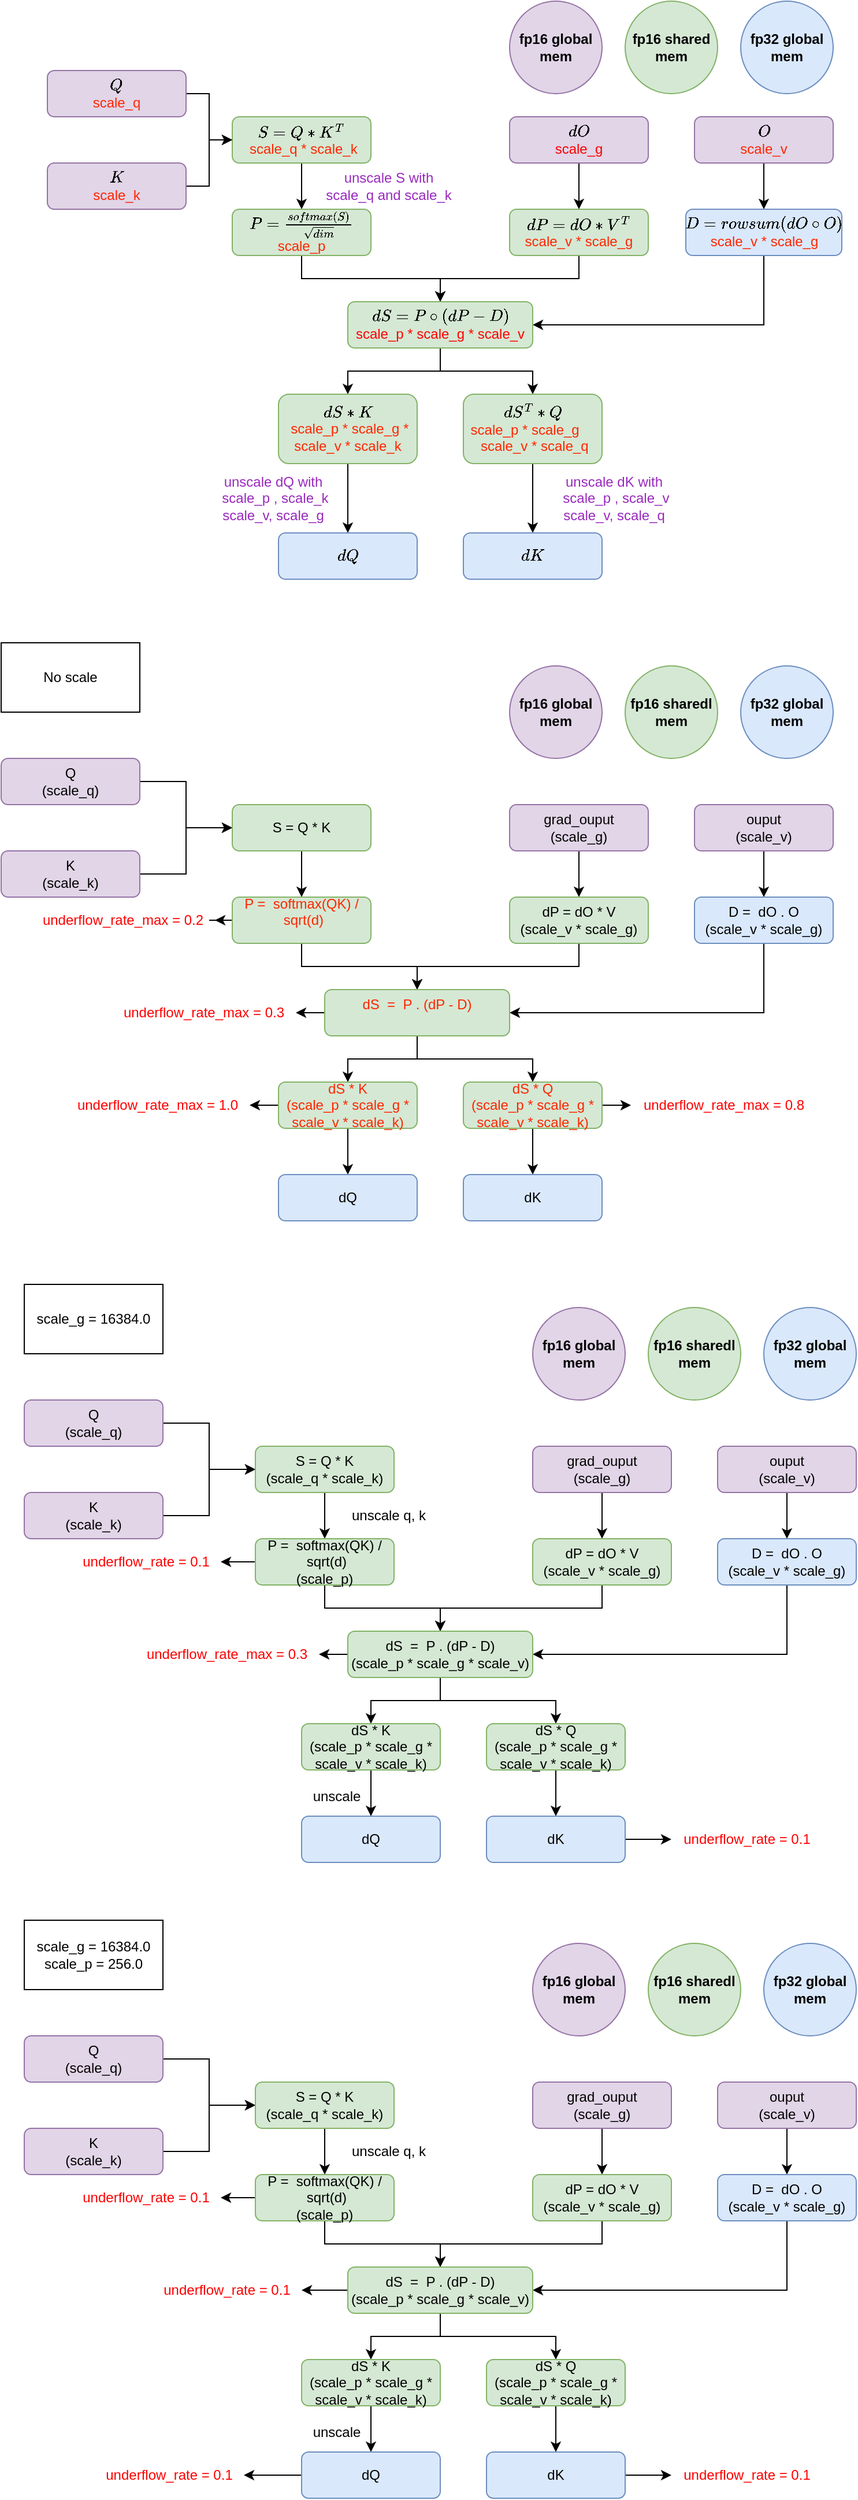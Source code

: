 <mxfile version="21.6.2" type="github">
  <diagram name="第 1 页" id="PJef4nOZp_Pi-idaibnx">
    <mxGraphModel dx="1242" dy="1996" grid="1" gridSize="10" guides="1" tooltips="1" connect="1" arrows="1" fold="1" page="1" pageScale="1" pageWidth="827" pageHeight="1169" math="1" shadow="0">
      <root>
        <mxCell id="0" />
        <mxCell id="1" parent="0" />
        <mxCell id="UhCvBVR4pF60mXPPfr7d-82" style="edgeStyle=orthogonalEdgeStyle;rounded=0;orthogonalLoop=1;jettySize=auto;html=1;exitX=1;exitY=0.5;exitDx=0;exitDy=0;entryX=0;entryY=0.5;entryDx=0;entryDy=0;" parent="1" source="UhCvBVR4pF60mXPPfr7d-83" target="UhCvBVR4pF60mXPPfr7d-87" edge="1">
          <mxGeometry relative="1" as="geometry" />
        </mxCell>
        <mxCell id="UhCvBVR4pF60mXPPfr7d-83" value="Q&lt;br&gt;(scale_q)" style="rounded=1;whiteSpace=wrap;html=1;fillColor=#e1d5e7;strokeColor=#9673a6;" parent="1" vertex="1">
          <mxGeometry x="40" y="990" width="120" height="40" as="geometry" />
        </mxCell>
        <mxCell id="UhCvBVR4pF60mXPPfr7d-84" style="edgeStyle=orthogonalEdgeStyle;rounded=0;orthogonalLoop=1;jettySize=auto;html=1;entryX=0;entryY=0.5;entryDx=0;entryDy=0;" parent="1" source="UhCvBVR4pF60mXPPfr7d-85" target="UhCvBVR4pF60mXPPfr7d-87" edge="1">
          <mxGeometry relative="1" as="geometry" />
        </mxCell>
        <mxCell id="UhCvBVR4pF60mXPPfr7d-85" value="K&lt;br&gt;(scale_k)" style="rounded=1;whiteSpace=wrap;html=1;fillColor=#e1d5e7;strokeColor=#9673a6;" parent="1" vertex="1">
          <mxGeometry x="40" y="1070" width="120" height="40" as="geometry" />
        </mxCell>
        <mxCell id="UhCvBVR4pF60mXPPfr7d-86" value="" style="edgeStyle=orthogonalEdgeStyle;rounded=0;orthogonalLoop=1;jettySize=auto;html=1;" parent="1" source="UhCvBVR4pF60mXPPfr7d-87" target="UhCvBVR4pF60mXPPfr7d-89" edge="1">
          <mxGeometry relative="1" as="geometry" />
        </mxCell>
        <mxCell id="UhCvBVR4pF60mXPPfr7d-87" value="S = Q * K&lt;br&gt;(scale_q * scale_k)" style="rounded=1;whiteSpace=wrap;html=1;fillColor=#d5e8d4;strokeColor=#82b366;" parent="1" vertex="1">
          <mxGeometry x="240" y="1030" width="120" height="40" as="geometry" />
        </mxCell>
        <mxCell id="UhCvBVR4pF60mXPPfr7d-88" style="edgeStyle=orthogonalEdgeStyle;rounded=0;orthogonalLoop=1;jettySize=auto;html=1;exitX=0.5;exitY=1;exitDx=0;exitDy=0;entryX=0.5;entryY=0;entryDx=0;entryDy=0;" parent="1" source="UhCvBVR4pF60mXPPfr7d-89" target="UhCvBVR4pF60mXPPfr7d-100" edge="1">
          <mxGeometry relative="1" as="geometry" />
        </mxCell>
        <mxCell id="UhCvBVR4pF60mXPPfr7d-127" value="" style="edgeStyle=orthogonalEdgeStyle;rounded=0;orthogonalLoop=1;jettySize=auto;html=1;" parent="1" source="UhCvBVR4pF60mXPPfr7d-89" target="UhCvBVR4pF60mXPPfr7d-124" edge="1">
          <mxGeometry relative="1" as="geometry" />
        </mxCell>
        <mxCell id="UhCvBVR4pF60mXPPfr7d-89" value="P = &amp;nbsp;softmax(QK) / &amp;nbsp;sqrt(d)&lt;br&gt;(scale_p)" style="rounded=1;whiteSpace=wrap;html=1;fillColor=#d5e8d4;strokeColor=#82b366;" parent="1" vertex="1">
          <mxGeometry x="240" y="1110" width="120" height="40" as="geometry" />
        </mxCell>
        <mxCell id="UhCvBVR4pF60mXPPfr7d-90" value="" style="edgeStyle=orthogonalEdgeStyle;rounded=0;orthogonalLoop=1;jettySize=auto;html=1;" parent="1" source="UhCvBVR4pF60mXPPfr7d-91" target="UhCvBVR4pF60mXPPfr7d-97" edge="1">
          <mxGeometry relative="1" as="geometry" />
        </mxCell>
        <mxCell id="UhCvBVR4pF60mXPPfr7d-91" value="grad_ouput&lt;br&gt;(scale_g)" style="rounded=1;whiteSpace=wrap;html=1;fillColor=#e1d5e7;strokeColor=#9673a6;" parent="1" vertex="1">
          <mxGeometry x="480" y="1030" width="120" height="40" as="geometry" />
        </mxCell>
        <mxCell id="UhCvBVR4pF60mXPPfr7d-92" value="" style="edgeStyle=orthogonalEdgeStyle;rounded=0;orthogonalLoop=1;jettySize=auto;html=1;" parent="1" source="UhCvBVR4pF60mXPPfr7d-93" target="UhCvBVR4pF60mXPPfr7d-95" edge="1">
          <mxGeometry relative="1" as="geometry" />
        </mxCell>
        <mxCell id="UhCvBVR4pF60mXPPfr7d-93" value="ouput&lt;br&gt;(scale_v)" style="rounded=1;whiteSpace=wrap;html=1;fillColor=#e1d5e7;strokeColor=#9673a6;" parent="1" vertex="1">
          <mxGeometry x="640" y="1030" width="120" height="40" as="geometry" />
        </mxCell>
        <mxCell id="UhCvBVR4pF60mXPPfr7d-94" style="edgeStyle=orthogonalEdgeStyle;rounded=0;orthogonalLoop=1;jettySize=auto;html=1;exitX=0.5;exitY=1;exitDx=0;exitDy=0;entryX=1;entryY=0.5;entryDx=0;entryDy=0;" parent="1" source="UhCvBVR4pF60mXPPfr7d-95" target="UhCvBVR4pF60mXPPfr7d-100" edge="1">
          <mxGeometry relative="1" as="geometry" />
        </mxCell>
        <mxCell id="UhCvBVR4pF60mXPPfr7d-95" value="D = &amp;nbsp;dO . O&lt;br&gt;(scale_v * scale_g)" style="rounded=1;whiteSpace=wrap;html=1;fillColor=#dae8fc;strokeColor=#6c8ebf;" parent="1" vertex="1">
          <mxGeometry x="640" y="1110" width="120" height="40" as="geometry" />
        </mxCell>
        <mxCell id="UhCvBVR4pF60mXPPfr7d-96" style="edgeStyle=orthogonalEdgeStyle;rounded=0;orthogonalLoop=1;jettySize=auto;html=1;exitX=0.5;exitY=1;exitDx=0;exitDy=0;entryX=0.5;entryY=0;entryDx=0;entryDy=0;" parent="1" source="UhCvBVR4pF60mXPPfr7d-97" target="UhCvBVR4pF60mXPPfr7d-100" edge="1">
          <mxGeometry relative="1" as="geometry" />
        </mxCell>
        <mxCell id="UhCvBVR4pF60mXPPfr7d-97" value="dP = dO * V&lt;br&gt;(scale_v * scale_g)" style="rounded=1;whiteSpace=wrap;html=1;fillColor=#d5e8d4;strokeColor=#82b366;" parent="1" vertex="1">
          <mxGeometry x="480" y="1110" width="120" height="40" as="geometry" />
        </mxCell>
        <mxCell id="UhCvBVR4pF60mXPPfr7d-98" value="" style="edgeStyle=orthogonalEdgeStyle;rounded=0;orthogonalLoop=1;jettySize=auto;html=1;" parent="1" source="UhCvBVR4pF60mXPPfr7d-100" target="UhCvBVR4pF60mXPPfr7d-102" edge="1">
          <mxGeometry relative="1" as="geometry" />
        </mxCell>
        <mxCell id="UhCvBVR4pF60mXPPfr7d-99" style="edgeStyle=orthogonalEdgeStyle;rounded=0;orthogonalLoop=1;jettySize=auto;html=1;exitX=0.5;exitY=1;exitDx=0;exitDy=0;entryX=0.5;entryY=0;entryDx=0;entryDy=0;" parent="1" source="UhCvBVR4pF60mXPPfr7d-100" target="UhCvBVR4pF60mXPPfr7d-104" edge="1">
          <mxGeometry relative="1" as="geometry" />
        </mxCell>
        <mxCell id="UhCvBVR4pF60mXPPfr7d-123" value="" style="edgeStyle=orthogonalEdgeStyle;rounded=0;orthogonalLoop=1;jettySize=auto;html=1;" parent="1" source="UhCvBVR4pF60mXPPfr7d-100" target="UhCvBVR4pF60mXPPfr7d-122" edge="1">
          <mxGeometry relative="1" as="geometry" />
        </mxCell>
        <mxCell id="UhCvBVR4pF60mXPPfr7d-100" value="dS &amp;nbsp;= &amp;nbsp;P . (dP - D)&lt;br&gt;(scale_p * scale_g * scale_v)" style="rounded=1;whiteSpace=wrap;html=1;fillColor=#d5e8d4;strokeColor=#82b366;" parent="1" vertex="1">
          <mxGeometry x="320" y="1190" width="160" height="40" as="geometry" />
        </mxCell>
        <mxCell id="UhCvBVR4pF60mXPPfr7d-101" value="" style="edgeStyle=orthogonalEdgeStyle;rounded=0;orthogonalLoop=1;jettySize=auto;html=1;" parent="1" source="UhCvBVR4pF60mXPPfr7d-102" target="UhCvBVR4pF60mXPPfr7d-106" edge="1">
          <mxGeometry relative="1" as="geometry" />
        </mxCell>
        <mxCell id="UhCvBVR4pF60mXPPfr7d-102" value="dS * K&lt;br&gt;(scale_p * scale_g * scale_v * scale_k)" style="whiteSpace=wrap;html=1;fillColor=#d5e8d4;strokeColor=#82b366;rounded=1;" parent="1" vertex="1">
          <mxGeometry x="280" y="1270" width="120" height="40" as="geometry" />
        </mxCell>
        <mxCell id="UhCvBVR4pF60mXPPfr7d-103" value="" style="edgeStyle=orthogonalEdgeStyle;rounded=0;orthogonalLoop=1;jettySize=auto;html=1;" parent="1" source="UhCvBVR4pF60mXPPfr7d-104" target="UhCvBVR4pF60mXPPfr7d-105" edge="1">
          <mxGeometry relative="1" as="geometry" />
        </mxCell>
        <mxCell id="UhCvBVR4pF60mXPPfr7d-104" value="dS * Q&lt;br&gt;(scale_p * scale_g * scale_v * scale_k)" style="whiteSpace=wrap;html=1;fillColor=#d5e8d4;strokeColor=#82b366;rounded=1;" parent="1" vertex="1">
          <mxGeometry x="440" y="1270" width="120" height="40" as="geometry" />
        </mxCell>
        <mxCell id="UhCvBVR4pF60mXPPfr7d-121" value="" style="edgeStyle=orthogonalEdgeStyle;rounded=0;orthogonalLoop=1;jettySize=auto;html=1;" parent="1" source="UhCvBVR4pF60mXPPfr7d-105" target="UhCvBVR4pF60mXPPfr7d-117" edge="1">
          <mxGeometry relative="1" as="geometry" />
        </mxCell>
        <mxCell id="UhCvBVR4pF60mXPPfr7d-105" value="dK" style="whiteSpace=wrap;html=1;fillColor=#dae8fc;strokeColor=#6c8ebf;rounded=1;" parent="1" vertex="1">
          <mxGeometry x="440" y="1350" width="120" height="40" as="geometry" />
        </mxCell>
        <mxCell id="UhCvBVR4pF60mXPPfr7d-106" value="dQ" style="whiteSpace=wrap;html=1;fillColor=#dae8fc;strokeColor=#6c8ebf;rounded=1;" parent="1" vertex="1">
          <mxGeometry x="280" y="1350" width="120" height="40" as="geometry" />
        </mxCell>
        <mxCell id="UhCvBVR4pF60mXPPfr7d-108" value="unscale" style="text;html=1;align=center;verticalAlign=middle;resizable=0;points=[];autosize=1;strokeColor=none;fillColor=none;" parent="1" vertex="1">
          <mxGeometry x="280" y="1318" width="60" height="30" as="geometry" />
        </mxCell>
        <mxCell id="UhCvBVR4pF60mXPPfr7d-109" value="unscale q, k" style="text;html=1;align=center;verticalAlign=middle;resizable=0;points=[];autosize=1;strokeColor=none;fillColor=none;" parent="1" vertex="1">
          <mxGeometry x="310" y="1075" width="90" height="30" as="geometry" />
        </mxCell>
        <mxCell id="UhCvBVR4pF60mXPPfr7d-110" value="&lt;b style=&quot;border-color: var(--border-color);&quot;&gt;fp16 global mem&lt;/b&gt;" style="ellipse;whiteSpace=wrap;html=1;aspect=fixed;fillColor=#e1d5e7;strokeColor=#9673a6;" parent="1" vertex="1">
          <mxGeometry x="480" y="910" width="80" height="80" as="geometry" />
        </mxCell>
        <mxCell id="UhCvBVR4pF60mXPPfr7d-111" value="&lt;b style=&quot;border-color: var(--border-color);&quot;&gt;fp16 sharedl mem&lt;/b&gt;" style="ellipse;whiteSpace=wrap;html=1;aspect=fixed;fillColor=#d5e8d4;strokeColor=#82b366;" parent="1" vertex="1">
          <mxGeometry x="580" y="910" width="80" height="80" as="geometry" />
        </mxCell>
        <mxCell id="UhCvBVR4pF60mXPPfr7d-112" value="&lt;b style=&quot;border-color: var(--border-color);&quot;&gt;fp32 global mem&lt;/b&gt;" style="ellipse;whiteSpace=wrap;html=1;aspect=fixed;fillColor=#dae8fc;strokeColor=#6c8ebf;" parent="1" vertex="1">
          <mxGeometry x="680" y="910" width="80" height="80" as="geometry" />
        </mxCell>
        <mxCell id="UhCvBVR4pF60mXPPfr7d-114" value="scale_g = 16384.0" style="rounded=0;whiteSpace=wrap;html=1;" parent="1" vertex="1">
          <mxGeometry x="40" y="890" width="120" height="60" as="geometry" />
        </mxCell>
        <mxCell id="UhCvBVR4pF60mXPPfr7d-117" value="&lt;font color=&quot;#ff0000&quot;&gt;underflow_rate = 0.1&lt;/font&gt;" style="text;html=1;align=center;verticalAlign=middle;resizable=0;points=[];autosize=1;strokeColor=none;fillColor=none;" parent="1" vertex="1">
          <mxGeometry x="600" y="1355" width="130" height="30" as="geometry" />
        </mxCell>
        <mxCell id="UhCvBVR4pF60mXPPfr7d-122" value="&lt;font color=&quot;#ff0000&quot;&gt;underflow_rate_max = 0.3&lt;/font&gt;" style="text;html=1;align=center;verticalAlign=middle;resizable=0;points=[];autosize=1;strokeColor=none;fillColor=none;" parent="1" vertex="1">
          <mxGeometry x="135" y="1195" width="160" height="30" as="geometry" />
        </mxCell>
        <mxCell id="UhCvBVR4pF60mXPPfr7d-124" value="&lt;font color=&quot;#ff0000&quot;&gt;underflow_rate = 0.1&lt;/font&gt;" style="text;html=1;align=center;verticalAlign=middle;resizable=0;points=[];autosize=1;strokeColor=none;fillColor=none;" parent="1" vertex="1">
          <mxGeometry x="80" y="1115" width="130" height="30" as="geometry" />
        </mxCell>
        <mxCell id="UhCvBVR4pF60mXPPfr7d-128" style="edgeStyle=orthogonalEdgeStyle;rounded=0;orthogonalLoop=1;jettySize=auto;html=1;exitX=1;exitY=0.5;exitDx=0;exitDy=0;entryX=0;entryY=0.5;entryDx=0;entryDy=0;" parent="1" source="UhCvBVR4pF60mXPPfr7d-129" target="UhCvBVR4pF60mXPPfr7d-133" edge="1">
          <mxGeometry relative="1" as="geometry" />
        </mxCell>
        <mxCell id="UhCvBVR4pF60mXPPfr7d-129" value="Q&lt;br&gt;(scale_q)" style="rounded=1;whiteSpace=wrap;html=1;fillColor=#e1d5e7;strokeColor=#9673a6;" parent="1" vertex="1">
          <mxGeometry x="20" y="435" width="120" height="40" as="geometry" />
        </mxCell>
        <mxCell id="UhCvBVR4pF60mXPPfr7d-130" style="edgeStyle=orthogonalEdgeStyle;rounded=0;orthogonalLoop=1;jettySize=auto;html=1;entryX=0;entryY=0.5;entryDx=0;entryDy=0;" parent="1" source="UhCvBVR4pF60mXPPfr7d-131" target="UhCvBVR4pF60mXPPfr7d-133" edge="1">
          <mxGeometry relative="1" as="geometry" />
        </mxCell>
        <mxCell id="UhCvBVR4pF60mXPPfr7d-131" value="K&lt;br&gt;(scale_k)" style="rounded=1;whiteSpace=wrap;html=1;fillColor=#e1d5e7;strokeColor=#9673a6;" parent="1" vertex="1">
          <mxGeometry x="20" y="515" width="120" height="40" as="geometry" />
        </mxCell>
        <mxCell id="UhCvBVR4pF60mXPPfr7d-132" value="" style="edgeStyle=orthogonalEdgeStyle;rounded=0;orthogonalLoop=1;jettySize=auto;html=1;" parent="1" source="UhCvBVR4pF60mXPPfr7d-133" target="UhCvBVR4pF60mXPPfr7d-136" edge="1">
          <mxGeometry relative="1" as="geometry" />
        </mxCell>
        <mxCell id="UhCvBVR4pF60mXPPfr7d-133" value="S = Q * K&lt;br&gt;" style="rounded=1;whiteSpace=wrap;html=1;fillColor=#d5e8d4;strokeColor=#82b366;" parent="1" vertex="1">
          <mxGeometry x="220" y="475" width="120" height="40" as="geometry" />
        </mxCell>
        <mxCell id="UhCvBVR4pF60mXPPfr7d-134" style="edgeStyle=orthogonalEdgeStyle;rounded=0;orthogonalLoop=1;jettySize=auto;html=1;exitX=0.5;exitY=1;exitDx=0;exitDy=0;entryX=0.5;entryY=0;entryDx=0;entryDy=0;" parent="1" source="UhCvBVR4pF60mXPPfr7d-136" target="UhCvBVR4pF60mXPPfr7d-148" edge="1">
          <mxGeometry relative="1" as="geometry" />
        </mxCell>
        <mxCell id="UhCvBVR4pF60mXPPfr7d-135" value="" style="edgeStyle=orthogonalEdgeStyle;rounded=0;orthogonalLoop=1;jettySize=auto;html=1;" parent="1" source="UhCvBVR4pF60mXPPfr7d-136" target="UhCvBVR4pF60mXPPfr7d-166" edge="1">
          <mxGeometry relative="1" as="geometry" />
        </mxCell>
        <mxCell id="UhCvBVR4pF60mXPPfr7d-136" value="&lt;font color=&quot;#ff2600&quot;&gt;P = &amp;nbsp;softmax(QK) / &amp;nbsp;sqrt(d)&lt;br&gt;&lt;br&gt;&lt;/font&gt;" style="rounded=1;whiteSpace=wrap;html=1;fillColor=#d5e8d4;strokeColor=#82b366;" parent="1" vertex="1">
          <mxGeometry x="220" y="555" width="120" height="40" as="geometry" />
        </mxCell>
        <mxCell id="UhCvBVR4pF60mXPPfr7d-137" value="" style="edgeStyle=orthogonalEdgeStyle;rounded=0;orthogonalLoop=1;jettySize=auto;html=1;" parent="1" source="UhCvBVR4pF60mXPPfr7d-138" target="UhCvBVR4pF60mXPPfr7d-144" edge="1">
          <mxGeometry relative="1" as="geometry" />
        </mxCell>
        <mxCell id="UhCvBVR4pF60mXPPfr7d-138" value="grad_ouput&lt;br&gt;(scale_g)" style="rounded=1;whiteSpace=wrap;html=1;fillColor=#e1d5e7;strokeColor=#9673a6;" parent="1" vertex="1">
          <mxGeometry x="460" y="475" width="120" height="40" as="geometry" />
        </mxCell>
        <mxCell id="UhCvBVR4pF60mXPPfr7d-139" value="" style="edgeStyle=orthogonalEdgeStyle;rounded=0;orthogonalLoop=1;jettySize=auto;html=1;" parent="1" source="UhCvBVR4pF60mXPPfr7d-140" target="UhCvBVR4pF60mXPPfr7d-142" edge="1">
          <mxGeometry relative="1" as="geometry" />
        </mxCell>
        <mxCell id="UhCvBVR4pF60mXPPfr7d-140" value="ouput&lt;br&gt;(scale_v)" style="rounded=1;whiteSpace=wrap;html=1;fillColor=#e1d5e7;strokeColor=#9673a6;" parent="1" vertex="1">
          <mxGeometry x="620" y="475" width="120" height="40" as="geometry" />
        </mxCell>
        <mxCell id="UhCvBVR4pF60mXPPfr7d-141" style="edgeStyle=orthogonalEdgeStyle;rounded=0;orthogonalLoop=1;jettySize=auto;html=1;exitX=0.5;exitY=1;exitDx=0;exitDy=0;entryX=1;entryY=0.5;entryDx=0;entryDy=0;" parent="1" source="UhCvBVR4pF60mXPPfr7d-142" target="UhCvBVR4pF60mXPPfr7d-148" edge="1">
          <mxGeometry relative="1" as="geometry" />
        </mxCell>
        <mxCell id="UhCvBVR4pF60mXPPfr7d-142" value="D = &amp;nbsp;dO . O&lt;br&gt;(scale_v * scale_g)" style="rounded=1;whiteSpace=wrap;html=1;fillColor=#dae8fc;strokeColor=#6c8ebf;" parent="1" vertex="1">
          <mxGeometry x="620" y="555" width="120" height="40" as="geometry" />
        </mxCell>
        <mxCell id="UhCvBVR4pF60mXPPfr7d-143" style="edgeStyle=orthogonalEdgeStyle;rounded=0;orthogonalLoop=1;jettySize=auto;html=1;exitX=0.5;exitY=1;exitDx=0;exitDy=0;entryX=0.5;entryY=0;entryDx=0;entryDy=0;" parent="1" source="UhCvBVR4pF60mXPPfr7d-144" target="UhCvBVR4pF60mXPPfr7d-148" edge="1">
          <mxGeometry relative="1" as="geometry" />
        </mxCell>
        <mxCell id="UhCvBVR4pF60mXPPfr7d-144" value="dP = dO * V&lt;br&gt;(scale_v * scale_g)" style="rounded=1;whiteSpace=wrap;html=1;fillColor=#d5e8d4;strokeColor=#82b366;" parent="1" vertex="1">
          <mxGeometry x="460" y="555" width="120" height="40" as="geometry" />
        </mxCell>
        <mxCell id="UhCvBVR4pF60mXPPfr7d-145" value="" style="edgeStyle=orthogonalEdgeStyle;rounded=0;orthogonalLoop=1;jettySize=auto;html=1;" parent="1" source="UhCvBVR4pF60mXPPfr7d-148" target="UhCvBVR4pF60mXPPfr7d-150" edge="1">
          <mxGeometry relative="1" as="geometry" />
        </mxCell>
        <mxCell id="UhCvBVR4pF60mXPPfr7d-146" style="edgeStyle=orthogonalEdgeStyle;rounded=0;orthogonalLoop=1;jettySize=auto;html=1;exitX=0.5;exitY=1;exitDx=0;exitDy=0;entryX=0.5;entryY=0;entryDx=0;entryDy=0;" parent="1" source="UhCvBVR4pF60mXPPfr7d-148" target="UhCvBVR4pF60mXPPfr7d-152" edge="1">
          <mxGeometry relative="1" as="geometry" />
        </mxCell>
        <mxCell id="UhCvBVR4pF60mXPPfr7d-147" value="" style="edgeStyle=orthogonalEdgeStyle;rounded=0;orthogonalLoop=1;jettySize=auto;html=1;" parent="1" source="UhCvBVR4pF60mXPPfr7d-148" target="UhCvBVR4pF60mXPPfr7d-165" edge="1">
          <mxGeometry relative="1" as="geometry" />
        </mxCell>
        <mxCell id="UhCvBVR4pF60mXPPfr7d-148" value="&lt;font color=&quot;#ff2600&quot;&gt;dS &amp;nbsp;= &amp;nbsp;P . (dP - D)&lt;br&gt;&lt;br&gt;&lt;/font&gt;" style="rounded=1;whiteSpace=wrap;html=1;fillColor=#d5e8d4;strokeColor=#82b366;" parent="1" vertex="1">
          <mxGeometry x="300" y="635" width="160" height="40" as="geometry" />
        </mxCell>
        <mxCell id="UhCvBVR4pF60mXPPfr7d-149" value="" style="edgeStyle=orthogonalEdgeStyle;rounded=0;orthogonalLoop=1;jettySize=auto;html=1;" parent="1" source="UhCvBVR4pF60mXPPfr7d-150" target="UhCvBVR4pF60mXPPfr7d-156" edge="1">
          <mxGeometry relative="1" as="geometry" />
        </mxCell>
        <mxCell id="nijdBSbny1stzXZ2TAKx-41" value="" style="edgeStyle=orthogonalEdgeStyle;rounded=0;orthogonalLoop=1;jettySize=auto;html=1;" edge="1" parent="1" source="UhCvBVR4pF60mXPPfr7d-150" target="UhCvBVR4pF60mXPPfr7d-164">
          <mxGeometry relative="1" as="geometry" />
        </mxCell>
        <mxCell id="UhCvBVR4pF60mXPPfr7d-150" value="&lt;font color=&quot;#ff2600&quot;&gt;dS * K&lt;br&gt;(scale_p * scale_g * scale_v * scale_k)&lt;/font&gt;" style="whiteSpace=wrap;html=1;fillColor=#d5e8d4;strokeColor=#82b366;rounded=1;" parent="1" vertex="1">
          <mxGeometry x="260" y="715" width="120" height="40" as="geometry" />
        </mxCell>
        <mxCell id="UhCvBVR4pF60mXPPfr7d-151" value="" style="edgeStyle=orthogonalEdgeStyle;rounded=0;orthogonalLoop=1;jettySize=auto;html=1;" parent="1" source="UhCvBVR4pF60mXPPfr7d-152" target="UhCvBVR4pF60mXPPfr7d-154" edge="1">
          <mxGeometry relative="1" as="geometry" />
        </mxCell>
        <mxCell id="nijdBSbny1stzXZ2TAKx-40" value="" style="edgeStyle=orthogonalEdgeStyle;rounded=0;orthogonalLoop=1;jettySize=auto;html=1;" edge="1" parent="1" source="UhCvBVR4pF60mXPPfr7d-152" target="UhCvBVR4pF60mXPPfr7d-163">
          <mxGeometry relative="1" as="geometry" />
        </mxCell>
        <mxCell id="UhCvBVR4pF60mXPPfr7d-152" value="&lt;font color=&quot;#ff2600&quot;&gt;dS * Q&lt;br&gt;(scale_p * scale_g * scale_v * scale_k)&lt;/font&gt;" style="whiteSpace=wrap;html=1;fillColor=#d5e8d4;strokeColor=#82b366;rounded=1;" parent="1" vertex="1">
          <mxGeometry x="420" y="715" width="120" height="40" as="geometry" />
        </mxCell>
        <mxCell id="UhCvBVR4pF60mXPPfr7d-154" value="dK" style="whiteSpace=wrap;html=1;fillColor=#dae8fc;strokeColor=#6c8ebf;rounded=1;" parent="1" vertex="1">
          <mxGeometry x="420" y="795" width="120" height="40" as="geometry" />
        </mxCell>
        <mxCell id="UhCvBVR4pF60mXPPfr7d-156" value="dQ" style="whiteSpace=wrap;html=1;fillColor=#dae8fc;strokeColor=#6c8ebf;rounded=1;" parent="1" vertex="1">
          <mxGeometry x="260" y="795" width="120" height="40" as="geometry" />
        </mxCell>
        <mxCell id="UhCvBVR4pF60mXPPfr7d-159" value="&lt;b style=&quot;border-color: var(--border-color);&quot;&gt;fp16 global mem&lt;/b&gt;" style="ellipse;whiteSpace=wrap;html=1;aspect=fixed;fillColor=#e1d5e7;strokeColor=#9673a6;" parent="1" vertex="1">
          <mxGeometry x="460" y="355" width="80" height="80" as="geometry" />
        </mxCell>
        <mxCell id="UhCvBVR4pF60mXPPfr7d-160" value="&lt;b style=&quot;border-color: var(--border-color);&quot;&gt;fp16 sharedl mem&lt;/b&gt;" style="ellipse;whiteSpace=wrap;html=1;aspect=fixed;fillColor=#d5e8d4;strokeColor=#82b366;" parent="1" vertex="1">
          <mxGeometry x="560" y="355" width="80" height="80" as="geometry" />
        </mxCell>
        <mxCell id="UhCvBVR4pF60mXPPfr7d-161" value="&lt;b style=&quot;border-color: var(--border-color);&quot;&gt;fp32 global mem&lt;/b&gt;" style="ellipse;whiteSpace=wrap;html=1;aspect=fixed;fillColor=#dae8fc;strokeColor=#6c8ebf;" parent="1" vertex="1">
          <mxGeometry x="660" y="355" width="80" height="80" as="geometry" />
        </mxCell>
        <mxCell id="UhCvBVR4pF60mXPPfr7d-162" value="No scale" style="rounded=0;whiteSpace=wrap;html=1;" parent="1" vertex="1">
          <mxGeometry x="20" y="335" width="120" height="60" as="geometry" />
        </mxCell>
        <mxCell id="UhCvBVR4pF60mXPPfr7d-163" value="&lt;font color=&quot;#ff0000&quot;&gt;underflow_rate_max = 0.8&lt;/font&gt;" style="text;html=1;align=center;verticalAlign=middle;resizable=0;points=[];autosize=1;strokeColor=none;fillColor=none;" parent="1" vertex="1">
          <mxGeometry x="565" y="720" width="160" height="30" as="geometry" />
        </mxCell>
        <mxCell id="UhCvBVR4pF60mXPPfr7d-164" value="&lt;font color=&quot;#ff0000&quot;&gt;underflow_rate_max = 1.0&lt;/font&gt;" style="text;html=1;align=center;verticalAlign=middle;resizable=0;points=[];autosize=1;strokeColor=none;fillColor=none;" parent="1" vertex="1">
          <mxGeometry x="75" y="720" width="160" height="30" as="geometry" />
        </mxCell>
        <mxCell id="UhCvBVR4pF60mXPPfr7d-165" value="&lt;font color=&quot;#ff0000&quot;&gt;underflow_rate_max = 0.3&lt;/font&gt;" style="text;html=1;align=center;verticalAlign=middle;resizable=0;points=[];autosize=1;strokeColor=none;fillColor=none;" parent="1" vertex="1">
          <mxGeometry x="115" y="640" width="160" height="30" as="geometry" />
        </mxCell>
        <mxCell id="UhCvBVR4pF60mXPPfr7d-166" value="&lt;font color=&quot;#ff0000&quot;&gt;underflow_rate_max = 0.2&lt;/font&gt;" style="text;html=1;align=center;verticalAlign=middle;resizable=0;points=[];autosize=1;strokeColor=none;fillColor=none;" parent="1" vertex="1">
          <mxGeometry x="45" y="560" width="160" height="30" as="geometry" />
        </mxCell>
        <mxCell id="Jtv76Chgc0MOjvgi08DV-8" value="" style="edgeStyle=orthogonalEdgeStyle;rounded=0;orthogonalLoop=1;jettySize=auto;html=1;" parent="1" source="Jtv76Chgc0MOjvgi08DV-2" target="Jtv76Chgc0MOjvgi08DV-7" edge="1">
          <mxGeometry relative="1" as="geometry" />
        </mxCell>
        <mxCell id="Jtv76Chgc0MOjvgi08DV-2" value="\(S = Q * K^T \)&lt;br&gt;&lt;font color=&quot;#ff2600&quot;&gt;&amp;nbsp;scale_q * scale_k&lt;/font&gt;" style="rounded=1;whiteSpace=wrap;html=1;fillColor=#d5e8d4;strokeColor=#82b366;" parent="1" vertex="1">
          <mxGeometry x="220" y="-120" width="120" height="40" as="geometry" />
        </mxCell>
        <mxCell id="Jtv76Chgc0MOjvgi08DV-24" style="edgeStyle=orthogonalEdgeStyle;rounded=0;orthogonalLoop=1;jettySize=auto;html=1;" parent="1" source="Jtv76Chgc0MOjvgi08DV-7" target="Jtv76Chgc0MOjvgi08DV-23" edge="1">
          <mxGeometry relative="1" as="geometry" />
        </mxCell>
        <mxCell id="Jtv76Chgc0MOjvgi08DV-7" value="\( P = \frac{softmax(S)}{\sqrt{dim}}\)&lt;br&gt;&lt;font color=&quot;#ff2600&quot;&gt;scale_p&lt;/font&gt;" style="rounded=1;whiteSpace=wrap;html=1;fillColor=#d5e8d4;strokeColor=#82b366;" parent="1" vertex="1">
          <mxGeometry x="220" y="-40" width="120" height="40" as="geometry" />
        </mxCell>
        <mxCell id="Jtv76Chgc0MOjvgi08DV-9" value="&lt;font color=&quot;#9929bd&quot;&gt;unscale S with &lt;br&gt;scale_q and scale_k&lt;/font&gt;" style="text;html=1;align=center;verticalAlign=middle;resizable=0;points=[];autosize=1;strokeColor=none;fillColor=none;" parent="1" vertex="1">
          <mxGeometry x="290" y="-80" width="130" height="40" as="geometry" />
        </mxCell>
        <mxCell id="Jtv76Chgc0MOjvgi08DV-16" style="edgeStyle=orthogonalEdgeStyle;rounded=0;orthogonalLoop=1;jettySize=auto;html=1;exitX=1;exitY=0.5;exitDx=0;exitDy=0;entryX=0;entryY=0.5;entryDx=0;entryDy=0;" parent="1" source="Jtv76Chgc0MOjvgi08DV-11" target="Jtv76Chgc0MOjvgi08DV-2" edge="1">
          <mxGeometry relative="1" as="geometry" />
        </mxCell>
        <mxCell id="Jtv76Chgc0MOjvgi08DV-11" value="\(Q\)&lt;br&gt;&lt;font color=&quot;#ff2600&quot;&gt;scale_q&lt;/font&gt;" style="rounded=1;whiteSpace=wrap;html=1;fillColor=#e1d5e7;strokeColor=#9673a6;" parent="1" vertex="1">
          <mxGeometry x="60" y="-160" width="120" height="40" as="geometry" />
        </mxCell>
        <mxCell id="Jtv76Chgc0MOjvgi08DV-15" style="edgeStyle=orthogonalEdgeStyle;rounded=0;orthogonalLoop=1;jettySize=auto;html=1;exitX=1;exitY=0.5;exitDx=0;exitDy=0;" parent="1" source="Jtv76Chgc0MOjvgi08DV-12" target="Jtv76Chgc0MOjvgi08DV-2" edge="1">
          <mxGeometry relative="1" as="geometry" />
        </mxCell>
        <mxCell id="Jtv76Chgc0MOjvgi08DV-12" value="\(K\)&lt;br&gt;&lt;font color=&quot;#ff2600&quot;&gt;scale_k&lt;/font&gt;" style="rounded=1;whiteSpace=wrap;html=1;fillColor=#e1d5e7;strokeColor=#9673a6;" parent="1" vertex="1">
          <mxGeometry x="60" y="-80" width="120" height="40" as="geometry" />
        </mxCell>
        <mxCell id="Jtv76Chgc0MOjvgi08DV-17" value="" style="edgeStyle=orthogonalEdgeStyle;rounded=0;orthogonalLoop=1;jettySize=auto;html=1;" parent="1" source="Jtv76Chgc0MOjvgi08DV-18" target="Jtv76Chgc0MOjvgi08DV-22" edge="1">
          <mxGeometry relative="1" as="geometry" />
        </mxCell>
        <mxCell id="Jtv76Chgc0MOjvgi08DV-18" value="\(dO\)&lt;br&gt;&lt;font color=&quot;#ff0000&quot;&gt;scale_g&lt;/font&gt;" style="rounded=1;whiteSpace=wrap;html=1;fillColor=#e1d5e7;strokeColor=#9673a6;" parent="1" vertex="1">
          <mxGeometry x="460" y="-120" width="120" height="40" as="geometry" />
        </mxCell>
        <mxCell id="Jtv76Chgc0MOjvgi08DV-19" value="" style="edgeStyle=orthogonalEdgeStyle;rounded=0;orthogonalLoop=1;jettySize=auto;html=1;" parent="1" source="Jtv76Chgc0MOjvgi08DV-20" target="Jtv76Chgc0MOjvgi08DV-21" edge="1">
          <mxGeometry relative="1" as="geometry" />
        </mxCell>
        <mxCell id="Jtv76Chgc0MOjvgi08DV-20" value="\(O\)&lt;br&gt;&lt;font color=&quot;#ff2600&quot;&gt;scale_v&lt;/font&gt;" style="rounded=1;whiteSpace=wrap;html=1;fillColor=#e1d5e7;strokeColor=#9673a6;" parent="1" vertex="1">
          <mxGeometry x="620" y="-120" width="120" height="40" as="geometry" />
        </mxCell>
        <mxCell id="Jtv76Chgc0MOjvgi08DV-26" style="edgeStyle=orthogonalEdgeStyle;rounded=0;orthogonalLoop=1;jettySize=auto;html=1;exitX=0.5;exitY=1;exitDx=0;exitDy=0;entryX=1;entryY=0.5;entryDx=0;entryDy=0;" parent="1" source="Jtv76Chgc0MOjvgi08DV-21" target="Jtv76Chgc0MOjvgi08DV-23" edge="1">
          <mxGeometry relative="1" as="geometry" />
        </mxCell>
        <mxCell id="Jtv76Chgc0MOjvgi08DV-21" value="\(D = rowsum(dO \circ O)\)&lt;br&gt;&lt;font color=&quot;#ff2600&quot;&gt;scale_v * scale_g&lt;/font&gt;" style="rounded=1;whiteSpace=wrap;html=1;fillColor=#dae8fc;strokeColor=#6c8ebf;" parent="1" vertex="1">
          <mxGeometry x="612.5" y="-40" width="135" height="40" as="geometry" />
        </mxCell>
        <mxCell id="Jtv76Chgc0MOjvgi08DV-25" style="edgeStyle=orthogonalEdgeStyle;rounded=0;orthogonalLoop=1;jettySize=auto;html=1;exitX=0.5;exitY=1;exitDx=0;exitDy=0;entryX=0.5;entryY=0;entryDx=0;entryDy=0;" parent="1" source="Jtv76Chgc0MOjvgi08DV-22" target="Jtv76Chgc0MOjvgi08DV-23" edge="1">
          <mxGeometry relative="1" as="geometry" />
        </mxCell>
        <mxCell id="Jtv76Chgc0MOjvgi08DV-22" value="\(dP = dO * V^T\)&lt;br&gt;&lt;font color=&quot;#ff2600&quot;&gt;scale_v * scale_g&lt;/font&gt;" style="rounded=1;whiteSpace=wrap;html=1;fillColor=#d5e8d4;strokeColor=#82b366;" parent="1" vertex="1">
          <mxGeometry x="460" y="-40" width="120" height="40" as="geometry" />
        </mxCell>
        <mxCell id="Jtv76Chgc0MOjvgi08DV-28" style="edgeStyle=orthogonalEdgeStyle;rounded=0;orthogonalLoop=1;jettySize=auto;html=1;entryX=0.5;entryY=0;entryDx=0;entryDy=0;" parent="1" source="Jtv76Chgc0MOjvgi08DV-23" target="Jtv76Chgc0MOjvgi08DV-27" edge="1">
          <mxGeometry relative="1" as="geometry" />
        </mxCell>
        <mxCell id="Jtv76Chgc0MOjvgi08DV-30" style="edgeStyle=orthogonalEdgeStyle;rounded=0;orthogonalLoop=1;jettySize=auto;html=1;exitX=0.5;exitY=1;exitDx=0;exitDy=0;entryX=0.5;entryY=0;entryDx=0;entryDy=0;" parent="1" source="Jtv76Chgc0MOjvgi08DV-23" target="Jtv76Chgc0MOjvgi08DV-29" edge="1">
          <mxGeometry relative="1" as="geometry" />
        </mxCell>
        <mxCell id="Jtv76Chgc0MOjvgi08DV-23" value="\(dS = P \circ (dP - D)\)&lt;br&gt;&lt;font color=&quot;#ff0000&quot;&gt;scale_p * scale_g * scale_v&lt;/font&gt;" style="rounded=1;whiteSpace=wrap;html=1;fillColor=#d5e8d4;strokeColor=#82b366;" parent="1" vertex="1">
          <mxGeometry x="320" y="40" width="160" height="40" as="geometry" />
        </mxCell>
        <mxCell id="Jtv76Chgc0MOjvgi08DV-34" value="" style="edgeStyle=orthogonalEdgeStyle;rounded=0;orthogonalLoop=1;jettySize=auto;html=1;" parent="1" source="Jtv76Chgc0MOjvgi08DV-27" target="Jtv76Chgc0MOjvgi08DV-31" edge="1">
          <mxGeometry relative="1" as="geometry" />
        </mxCell>
        <mxCell id="Jtv76Chgc0MOjvgi08DV-27" value="\(dS * K\)&lt;br&gt;&amp;nbsp;&lt;font color=&quot;#ff2600&quot;&gt;scale_p * scale_g * scale_v * scale_k&lt;/font&gt;" style="whiteSpace=wrap;html=1;fillColor=#d5e8d4;strokeColor=#82b366;rounded=1;" parent="1" vertex="1">
          <mxGeometry x="260" y="120" width="120" height="60" as="geometry" />
        </mxCell>
        <mxCell id="Jtv76Chgc0MOjvgi08DV-33" style="edgeStyle=orthogonalEdgeStyle;rounded=0;orthogonalLoop=1;jettySize=auto;html=1;exitX=0.5;exitY=1;exitDx=0;exitDy=0;entryX=0.5;entryY=0;entryDx=0;entryDy=0;" parent="1" source="Jtv76Chgc0MOjvgi08DV-29" target="Jtv76Chgc0MOjvgi08DV-32" edge="1">
          <mxGeometry relative="1" as="geometry" />
        </mxCell>
        <mxCell id="Jtv76Chgc0MOjvgi08DV-29" value="\(dS^T * Q\)&lt;br&gt;&lt;font color=&quot;#ff2600&quot;&gt;scale_p * scale_g &amp;nbsp; &amp;nbsp; &amp;nbsp;scale_v * scale_q&lt;/font&gt;" style="whiteSpace=wrap;html=1;fillColor=#d5e8d4;strokeColor=#82b366;rounded=1;" parent="1" vertex="1">
          <mxGeometry x="420" y="120" width="120" height="60" as="geometry" />
        </mxCell>
        <mxCell id="Jtv76Chgc0MOjvgi08DV-31" value="\(dQ\)" style="whiteSpace=wrap;html=1;fillColor=#dae8fc;strokeColor=#6c8ebf;rounded=1;" parent="1" vertex="1">
          <mxGeometry x="260" y="240" width="120" height="40" as="geometry" />
        </mxCell>
        <mxCell id="Jtv76Chgc0MOjvgi08DV-32" value="\(dK\)" style="whiteSpace=wrap;html=1;fillColor=#dae8fc;strokeColor=#6c8ebf;rounded=1;" parent="1" vertex="1">
          <mxGeometry x="420" y="240" width="120" height="40" as="geometry" />
        </mxCell>
        <mxCell id="Jtv76Chgc0MOjvgi08DV-35" value="&lt;font color=&quot;#9929bd&quot;&gt;unscale dQ with &lt;br&gt;&amp;nbsp;scale_p , scale_k&lt;br&gt;scale_v, scale_g&lt;br&gt;&lt;/font&gt;" style="text;html=1;align=center;verticalAlign=middle;resizable=0;points=[];autosize=1;strokeColor=none;fillColor=none;" parent="1" vertex="1">
          <mxGeometry x="195" y="180" width="120" height="60" as="geometry" />
        </mxCell>
        <mxCell id="Jtv76Chgc0MOjvgi08DV-36" value="&lt;font color=&quot;#9929bd&quot;&gt;unscale dK with &lt;br&gt;&amp;nbsp;scale_p , scale_v&lt;br&gt;scale_v, scale_q&lt;br&gt;&lt;/font&gt;" style="text;html=1;align=center;verticalAlign=middle;resizable=0;points=[];autosize=1;strokeColor=none;fillColor=none;" parent="1" vertex="1">
          <mxGeometry x="490" y="180" width="120" height="60" as="geometry" />
        </mxCell>
        <mxCell id="Jtv76Chgc0MOjvgi08DV-37" value="&lt;b style=&quot;border-color: var(--border-color);&quot;&gt;fp16 global mem&lt;/b&gt;" style="ellipse;whiteSpace=wrap;html=1;aspect=fixed;fillColor=#e1d5e7;strokeColor=#9673a6;" parent="1" vertex="1">
          <mxGeometry x="460" y="-220" width="80" height="80" as="geometry" />
        </mxCell>
        <mxCell id="Jtv76Chgc0MOjvgi08DV-38" value="&lt;b style=&quot;border-color: var(--border-color);&quot;&gt;fp16 shared mem&lt;/b&gt;" style="ellipse;whiteSpace=wrap;html=1;aspect=fixed;fillColor=#d5e8d4;strokeColor=#82b366;" parent="1" vertex="1">
          <mxGeometry x="560" y="-220" width="80" height="80" as="geometry" />
        </mxCell>
        <mxCell id="Jtv76Chgc0MOjvgi08DV-39" value="&lt;b style=&quot;border-color: var(--border-color);&quot;&gt;fp32 global mem&lt;/b&gt;" style="ellipse;whiteSpace=wrap;html=1;aspect=fixed;fillColor=#dae8fc;strokeColor=#6c8ebf;" parent="1" vertex="1">
          <mxGeometry x="660" y="-220" width="80" height="80" as="geometry" />
        </mxCell>
        <mxCell id="nijdBSbny1stzXZ2TAKx-1" style="edgeStyle=orthogonalEdgeStyle;rounded=0;orthogonalLoop=1;jettySize=auto;html=1;exitX=1;exitY=0.5;exitDx=0;exitDy=0;entryX=0;entryY=0.5;entryDx=0;entryDy=0;" edge="1" parent="1" source="nijdBSbny1stzXZ2TAKx-2" target="nijdBSbny1stzXZ2TAKx-6">
          <mxGeometry relative="1" as="geometry" />
        </mxCell>
        <mxCell id="nijdBSbny1stzXZ2TAKx-2" value="Q&lt;br&gt;(scale_q)" style="rounded=1;whiteSpace=wrap;html=1;fillColor=#e1d5e7;strokeColor=#9673a6;" vertex="1" parent="1">
          <mxGeometry x="40" y="1540" width="120" height="40" as="geometry" />
        </mxCell>
        <mxCell id="nijdBSbny1stzXZ2TAKx-3" style="edgeStyle=orthogonalEdgeStyle;rounded=0;orthogonalLoop=1;jettySize=auto;html=1;entryX=0;entryY=0.5;entryDx=0;entryDy=0;" edge="1" parent="1" source="nijdBSbny1stzXZ2TAKx-4" target="nijdBSbny1stzXZ2TAKx-6">
          <mxGeometry relative="1" as="geometry" />
        </mxCell>
        <mxCell id="nijdBSbny1stzXZ2TAKx-4" value="K&lt;br&gt;(scale_k)" style="rounded=1;whiteSpace=wrap;html=1;fillColor=#e1d5e7;strokeColor=#9673a6;" vertex="1" parent="1">
          <mxGeometry x="40" y="1620" width="120" height="40" as="geometry" />
        </mxCell>
        <mxCell id="nijdBSbny1stzXZ2TAKx-5" value="" style="edgeStyle=orthogonalEdgeStyle;rounded=0;orthogonalLoop=1;jettySize=auto;html=1;" edge="1" parent="1" source="nijdBSbny1stzXZ2TAKx-6" target="nijdBSbny1stzXZ2TAKx-9">
          <mxGeometry relative="1" as="geometry" />
        </mxCell>
        <mxCell id="nijdBSbny1stzXZ2TAKx-6" value="S = Q * K&lt;br&gt;(scale_q * scale_k)" style="rounded=1;whiteSpace=wrap;html=1;fillColor=#d5e8d4;strokeColor=#82b366;" vertex="1" parent="1">
          <mxGeometry x="240" y="1580" width="120" height="40" as="geometry" />
        </mxCell>
        <mxCell id="nijdBSbny1stzXZ2TAKx-7" style="edgeStyle=orthogonalEdgeStyle;rounded=0;orthogonalLoop=1;jettySize=auto;html=1;exitX=0.5;exitY=1;exitDx=0;exitDy=0;entryX=0.5;entryY=0;entryDx=0;entryDy=0;" edge="1" parent="1" source="nijdBSbny1stzXZ2TAKx-9" target="nijdBSbny1stzXZ2TAKx-21">
          <mxGeometry relative="1" as="geometry" />
        </mxCell>
        <mxCell id="nijdBSbny1stzXZ2TAKx-8" value="" style="edgeStyle=orthogonalEdgeStyle;rounded=0;orthogonalLoop=1;jettySize=auto;html=1;" edge="1" parent="1" source="nijdBSbny1stzXZ2TAKx-9" target="nijdBSbny1stzXZ2TAKx-39">
          <mxGeometry relative="1" as="geometry" />
        </mxCell>
        <mxCell id="nijdBSbny1stzXZ2TAKx-9" value="P = &amp;nbsp;softmax(QK) / &amp;nbsp;sqrt(d)&lt;br&gt;(scale_p)" style="rounded=1;whiteSpace=wrap;html=1;fillColor=#d5e8d4;strokeColor=#82b366;" vertex="1" parent="1">
          <mxGeometry x="240" y="1660" width="120" height="40" as="geometry" />
        </mxCell>
        <mxCell id="nijdBSbny1stzXZ2TAKx-10" value="" style="edgeStyle=orthogonalEdgeStyle;rounded=0;orthogonalLoop=1;jettySize=auto;html=1;" edge="1" parent="1" source="nijdBSbny1stzXZ2TAKx-11" target="nijdBSbny1stzXZ2TAKx-17">
          <mxGeometry relative="1" as="geometry" />
        </mxCell>
        <mxCell id="nijdBSbny1stzXZ2TAKx-11" value="grad_ouput&lt;br&gt;(scale_g)" style="rounded=1;whiteSpace=wrap;html=1;fillColor=#e1d5e7;strokeColor=#9673a6;" vertex="1" parent="1">
          <mxGeometry x="480" y="1580" width="120" height="40" as="geometry" />
        </mxCell>
        <mxCell id="nijdBSbny1stzXZ2TAKx-12" value="" style="edgeStyle=orthogonalEdgeStyle;rounded=0;orthogonalLoop=1;jettySize=auto;html=1;" edge="1" parent="1" source="nijdBSbny1stzXZ2TAKx-13" target="nijdBSbny1stzXZ2TAKx-15">
          <mxGeometry relative="1" as="geometry" />
        </mxCell>
        <mxCell id="nijdBSbny1stzXZ2TAKx-13" value="ouput&lt;br&gt;(scale_v)" style="rounded=1;whiteSpace=wrap;html=1;fillColor=#e1d5e7;strokeColor=#9673a6;" vertex="1" parent="1">
          <mxGeometry x="640" y="1580" width="120" height="40" as="geometry" />
        </mxCell>
        <mxCell id="nijdBSbny1stzXZ2TAKx-14" style="edgeStyle=orthogonalEdgeStyle;rounded=0;orthogonalLoop=1;jettySize=auto;html=1;exitX=0.5;exitY=1;exitDx=0;exitDy=0;entryX=1;entryY=0.5;entryDx=0;entryDy=0;" edge="1" parent="1" source="nijdBSbny1stzXZ2TAKx-15" target="nijdBSbny1stzXZ2TAKx-21">
          <mxGeometry relative="1" as="geometry" />
        </mxCell>
        <mxCell id="nijdBSbny1stzXZ2TAKx-15" value="D = &amp;nbsp;dO . O&lt;br&gt;(scale_v * scale_g)" style="rounded=1;whiteSpace=wrap;html=1;fillColor=#dae8fc;strokeColor=#6c8ebf;" vertex="1" parent="1">
          <mxGeometry x="640" y="1660" width="120" height="40" as="geometry" />
        </mxCell>
        <mxCell id="nijdBSbny1stzXZ2TAKx-16" style="edgeStyle=orthogonalEdgeStyle;rounded=0;orthogonalLoop=1;jettySize=auto;html=1;exitX=0.5;exitY=1;exitDx=0;exitDy=0;entryX=0.5;entryY=0;entryDx=0;entryDy=0;" edge="1" parent="1" source="nijdBSbny1stzXZ2TAKx-17" target="nijdBSbny1stzXZ2TAKx-21">
          <mxGeometry relative="1" as="geometry" />
        </mxCell>
        <mxCell id="nijdBSbny1stzXZ2TAKx-17" value="dP = dO * V&lt;br&gt;(scale_v * scale_g)" style="rounded=1;whiteSpace=wrap;html=1;fillColor=#d5e8d4;strokeColor=#82b366;" vertex="1" parent="1">
          <mxGeometry x="480" y="1660" width="120" height="40" as="geometry" />
        </mxCell>
        <mxCell id="nijdBSbny1stzXZ2TAKx-18" value="" style="edgeStyle=orthogonalEdgeStyle;rounded=0;orthogonalLoop=1;jettySize=auto;html=1;" edge="1" parent="1" source="nijdBSbny1stzXZ2TAKx-21" target="nijdBSbny1stzXZ2TAKx-23">
          <mxGeometry relative="1" as="geometry" />
        </mxCell>
        <mxCell id="nijdBSbny1stzXZ2TAKx-19" style="edgeStyle=orthogonalEdgeStyle;rounded=0;orthogonalLoop=1;jettySize=auto;html=1;exitX=0.5;exitY=1;exitDx=0;exitDy=0;entryX=0.5;entryY=0;entryDx=0;entryDy=0;" edge="1" parent="1" source="nijdBSbny1stzXZ2TAKx-21" target="nijdBSbny1stzXZ2TAKx-25">
          <mxGeometry relative="1" as="geometry" />
        </mxCell>
        <mxCell id="nijdBSbny1stzXZ2TAKx-20" value="" style="edgeStyle=orthogonalEdgeStyle;rounded=0;orthogonalLoop=1;jettySize=auto;html=1;" edge="1" parent="1" source="nijdBSbny1stzXZ2TAKx-21" target="nijdBSbny1stzXZ2TAKx-38">
          <mxGeometry relative="1" as="geometry" />
        </mxCell>
        <mxCell id="nijdBSbny1stzXZ2TAKx-21" value="dS &amp;nbsp;= &amp;nbsp;P . (dP - D)&lt;br&gt;(scale_p * scale_g * scale_v)" style="rounded=1;whiteSpace=wrap;html=1;fillColor=#d5e8d4;strokeColor=#82b366;" vertex="1" parent="1">
          <mxGeometry x="320" y="1740" width="160" height="40" as="geometry" />
        </mxCell>
        <mxCell id="nijdBSbny1stzXZ2TAKx-22" value="" style="edgeStyle=orthogonalEdgeStyle;rounded=0;orthogonalLoop=1;jettySize=auto;html=1;" edge="1" parent="1" source="nijdBSbny1stzXZ2TAKx-23" target="nijdBSbny1stzXZ2TAKx-29">
          <mxGeometry relative="1" as="geometry" />
        </mxCell>
        <mxCell id="nijdBSbny1stzXZ2TAKx-23" value="dS * K&lt;br&gt;(scale_p * scale_g * scale_v * scale_k)" style="whiteSpace=wrap;html=1;fillColor=#d5e8d4;strokeColor=#82b366;rounded=1;" vertex="1" parent="1">
          <mxGeometry x="280" y="1820" width="120" height="40" as="geometry" />
        </mxCell>
        <mxCell id="nijdBSbny1stzXZ2TAKx-24" value="" style="edgeStyle=orthogonalEdgeStyle;rounded=0;orthogonalLoop=1;jettySize=auto;html=1;" edge="1" parent="1" source="nijdBSbny1stzXZ2TAKx-25" target="nijdBSbny1stzXZ2TAKx-27">
          <mxGeometry relative="1" as="geometry" />
        </mxCell>
        <mxCell id="nijdBSbny1stzXZ2TAKx-25" value="dS * Q&lt;br&gt;(scale_p * scale_g * scale_v * scale_k)" style="whiteSpace=wrap;html=1;fillColor=#d5e8d4;strokeColor=#82b366;rounded=1;" vertex="1" parent="1">
          <mxGeometry x="440" y="1820" width="120" height="40" as="geometry" />
        </mxCell>
        <mxCell id="nijdBSbny1stzXZ2TAKx-26" value="" style="edgeStyle=orthogonalEdgeStyle;rounded=0;orthogonalLoop=1;jettySize=auto;html=1;" edge="1" parent="1" source="nijdBSbny1stzXZ2TAKx-27" target="nijdBSbny1stzXZ2TAKx-36">
          <mxGeometry relative="1" as="geometry" />
        </mxCell>
        <mxCell id="nijdBSbny1stzXZ2TAKx-27" value="dK" style="whiteSpace=wrap;html=1;fillColor=#dae8fc;strokeColor=#6c8ebf;rounded=1;" vertex="1" parent="1">
          <mxGeometry x="440" y="1900" width="120" height="40" as="geometry" />
        </mxCell>
        <mxCell id="nijdBSbny1stzXZ2TAKx-28" value="" style="edgeStyle=orthogonalEdgeStyle;rounded=0;orthogonalLoop=1;jettySize=auto;html=1;" edge="1" parent="1" source="nijdBSbny1stzXZ2TAKx-29" target="nijdBSbny1stzXZ2TAKx-37">
          <mxGeometry relative="1" as="geometry" />
        </mxCell>
        <mxCell id="nijdBSbny1stzXZ2TAKx-29" value="dQ" style="whiteSpace=wrap;html=1;fillColor=#dae8fc;strokeColor=#6c8ebf;rounded=1;" vertex="1" parent="1">
          <mxGeometry x="280" y="1900" width="120" height="40" as="geometry" />
        </mxCell>
        <mxCell id="nijdBSbny1stzXZ2TAKx-30" value="unscale" style="text;html=1;align=center;verticalAlign=middle;resizable=0;points=[];autosize=1;strokeColor=none;fillColor=none;" vertex="1" parent="1">
          <mxGeometry x="280" y="1868" width="60" height="30" as="geometry" />
        </mxCell>
        <mxCell id="nijdBSbny1stzXZ2TAKx-31" value="unscale q, k" style="text;html=1;align=center;verticalAlign=middle;resizable=0;points=[];autosize=1;strokeColor=none;fillColor=none;" vertex="1" parent="1">
          <mxGeometry x="310" y="1625" width="90" height="30" as="geometry" />
        </mxCell>
        <mxCell id="nijdBSbny1stzXZ2TAKx-32" value="&lt;b style=&quot;border-color: var(--border-color);&quot;&gt;fp16 global mem&lt;/b&gt;" style="ellipse;whiteSpace=wrap;html=1;aspect=fixed;fillColor=#e1d5e7;strokeColor=#9673a6;" vertex="1" parent="1">
          <mxGeometry x="480" y="1460" width="80" height="80" as="geometry" />
        </mxCell>
        <mxCell id="nijdBSbny1stzXZ2TAKx-33" value="&lt;b style=&quot;border-color: var(--border-color);&quot;&gt;fp16 sharedl mem&lt;/b&gt;" style="ellipse;whiteSpace=wrap;html=1;aspect=fixed;fillColor=#d5e8d4;strokeColor=#82b366;" vertex="1" parent="1">
          <mxGeometry x="580" y="1460" width="80" height="80" as="geometry" />
        </mxCell>
        <mxCell id="nijdBSbny1stzXZ2TAKx-34" value="&lt;b style=&quot;border-color: var(--border-color);&quot;&gt;fp32 global mem&lt;/b&gt;" style="ellipse;whiteSpace=wrap;html=1;aspect=fixed;fillColor=#dae8fc;strokeColor=#6c8ebf;" vertex="1" parent="1">
          <mxGeometry x="680" y="1460" width="80" height="80" as="geometry" />
        </mxCell>
        <mxCell id="nijdBSbny1stzXZ2TAKx-35" value="scale_g = 16384.0&lt;br&gt;scale_p = 256.0" style="rounded=0;whiteSpace=wrap;html=1;" vertex="1" parent="1">
          <mxGeometry x="40" y="1440" width="120" height="60" as="geometry" />
        </mxCell>
        <mxCell id="nijdBSbny1stzXZ2TAKx-36" value="&lt;font color=&quot;#ff0000&quot;&gt;underflow_rate = 0.1&lt;/font&gt;" style="text;html=1;align=center;verticalAlign=middle;resizable=0;points=[];autosize=1;strokeColor=none;fillColor=none;" vertex="1" parent="1">
          <mxGeometry x="600" y="1905" width="130" height="30" as="geometry" />
        </mxCell>
        <mxCell id="nijdBSbny1stzXZ2TAKx-37" value="&lt;font color=&quot;#ff0000&quot;&gt;underflow_rate = 0.1&lt;/font&gt;" style="text;html=1;align=center;verticalAlign=middle;resizable=0;points=[];autosize=1;strokeColor=none;fillColor=none;" vertex="1" parent="1">
          <mxGeometry x="100" y="1905" width="130" height="30" as="geometry" />
        </mxCell>
        <mxCell id="nijdBSbny1stzXZ2TAKx-38" value="&lt;font color=&quot;#ff0000&quot;&gt;underflow_rate = 0.1&lt;/font&gt;" style="text;html=1;align=center;verticalAlign=middle;resizable=0;points=[];autosize=1;strokeColor=none;fillColor=none;" vertex="1" parent="1">
          <mxGeometry x="150" y="1745" width="130" height="30" as="geometry" />
        </mxCell>
        <mxCell id="nijdBSbny1stzXZ2TAKx-39" value="&lt;font color=&quot;#ff0000&quot;&gt;underflow_rate = 0.1&lt;/font&gt;" style="text;html=1;align=center;verticalAlign=middle;resizable=0;points=[];autosize=1;strokeColor=none;fillColor=none;" vertex="1" parent="1">
          <mxGeometry x="80" y="1665" width="130" height="30" as="geometry" />
        </mxCell>
      </root>
    </mxGraphModel>
  </diagram>
</mxfile>
